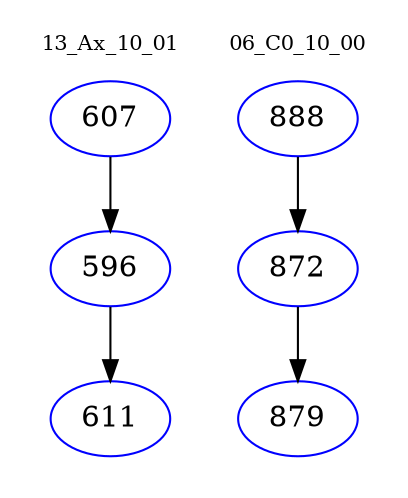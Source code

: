 digraph{
subgraph cluster_0 {
color = white
label = "13_Ax_10_01";
fontsize=10;
T0_607 [label="607", color="blue"]
T0_607 -> T0_596 [color="black"]
T0_596 [label="596", color="blue"]
T0_596 -> T0_611 [color="black"]
T0_611 [label="611", color="blue"]
}
subgraph cluster_1 {
color = white
label = "06_C0_10_00";
fontsize=10;
T1_888 [label="888", color="blue"]
T1_888 -> T1_872 [color="black"]
T1_872 [label="872", color="blue"]
T1_872 -> T1_879 [color="black"]
T1_879 [label="879", color="blue"]
}
}
